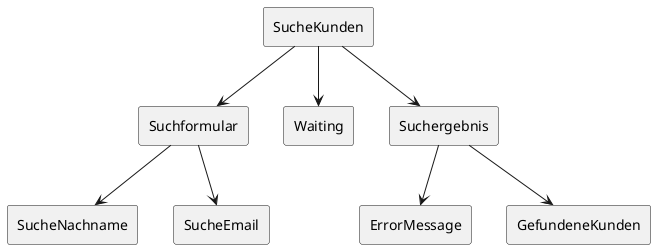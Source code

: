 ' Preview durch <Alt>d

@startuml SucheKunden

'top to bottom direction

rectangle SucheKunden
rectangle Suchformular
rectangle Waiting
rectangle Suchergebnis

SucheKunden --> Suchformular
SucheKunden --> Waiting
SucheKunden --> Suchergebnis

rectangle SucheNachname
rectangle SucheEmail

Suchformular --> SucheNachname
Suchformular --> SucheEmail

rectangle ErrorMessage
rectangle GefundeneKunden

Suchergebnis --> ErrorMessage
Suchergebnis --> GefundeneKunden

@enduml
